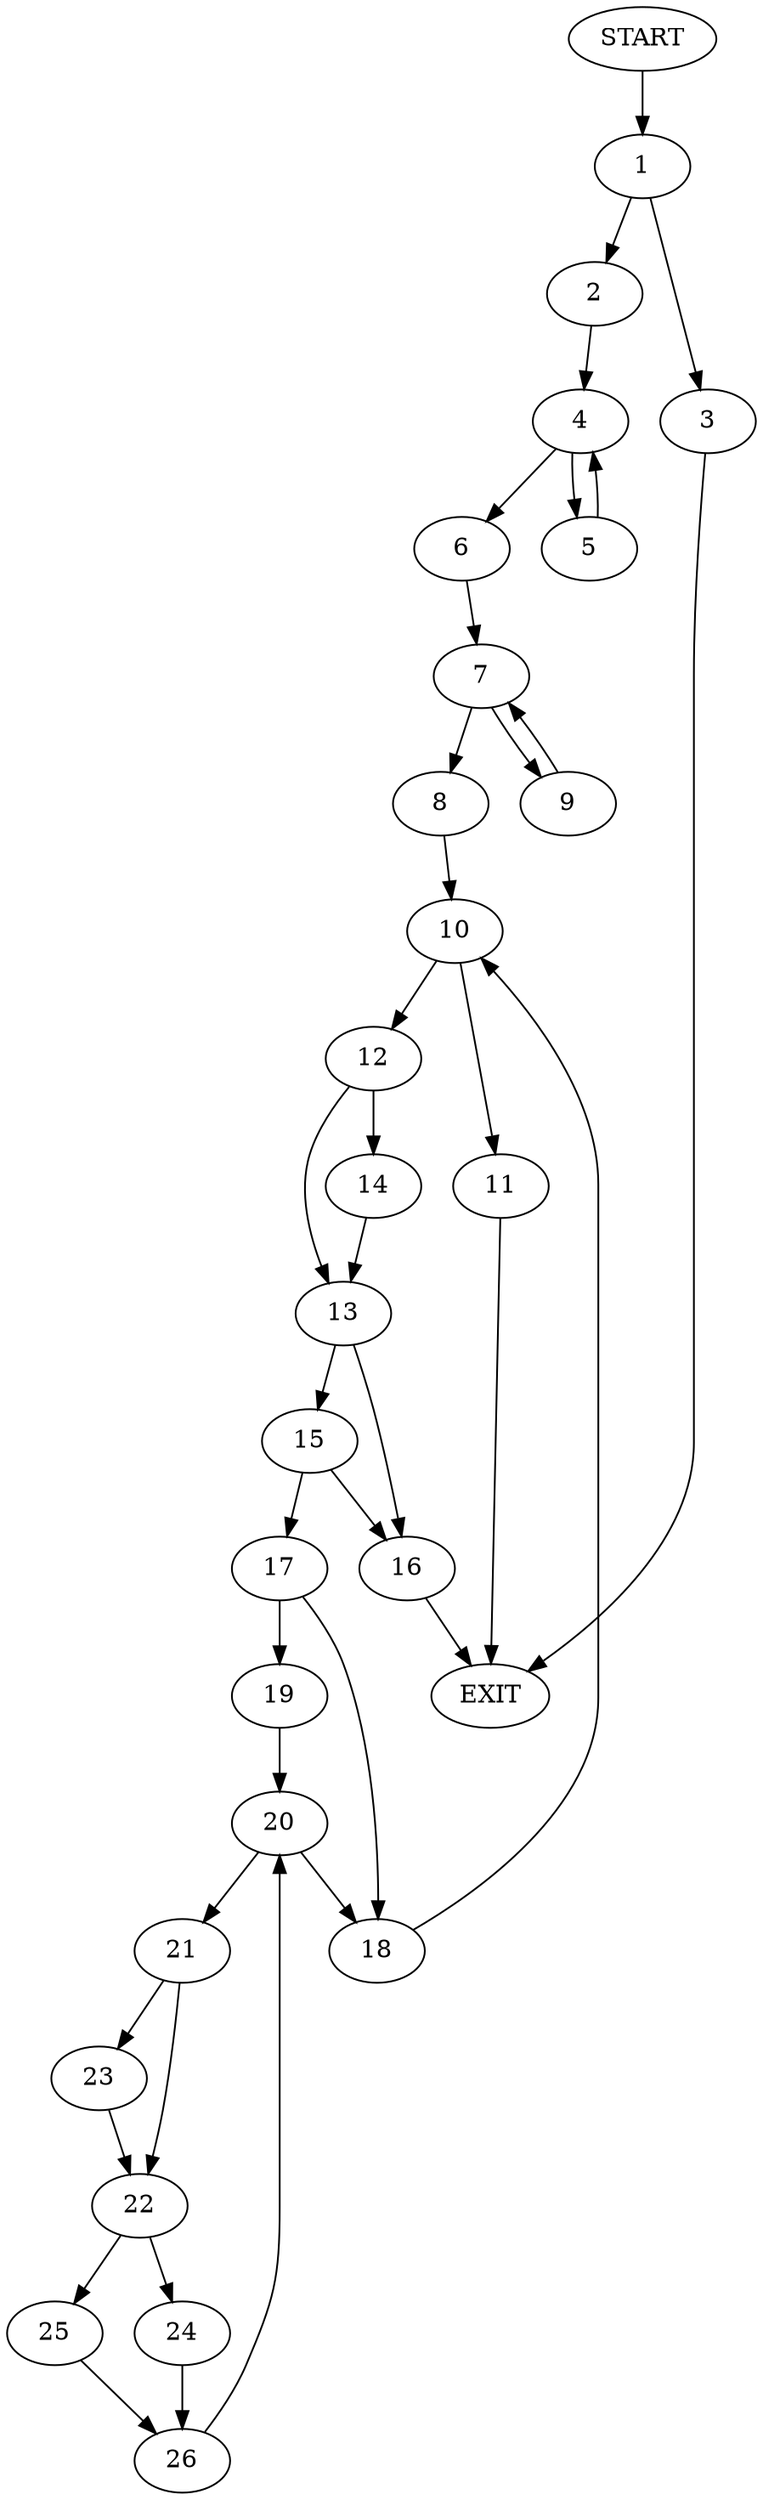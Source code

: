 digraph {
0 [label="START"]
27 [label="EXIT"]
0 -> 1
1 -> 2
1 -> 3
3 -> 27
2 -> 4
4 -> 5
4 -> 6
5 -> 4
6 -> 7
7 -> 8
7 -> 9
8 -> 10
9 -> 7
10 -> 11
10 -> 12
11 -> 27
12 -> 13
12 -> 14
14 -> 13
13 -> 15
13 -> 16
15 -> 17
15 -> 16
16 -> 27
17 -> 18
17 -> 19
19 -> 20
18 -> 10
20 -> 21
20 -> 18
21 -> 22
21 -> 23
22 -> 24
22 -> 25
23 -> 22
24 -> 26
25 -> 26
26 -> 20
}

